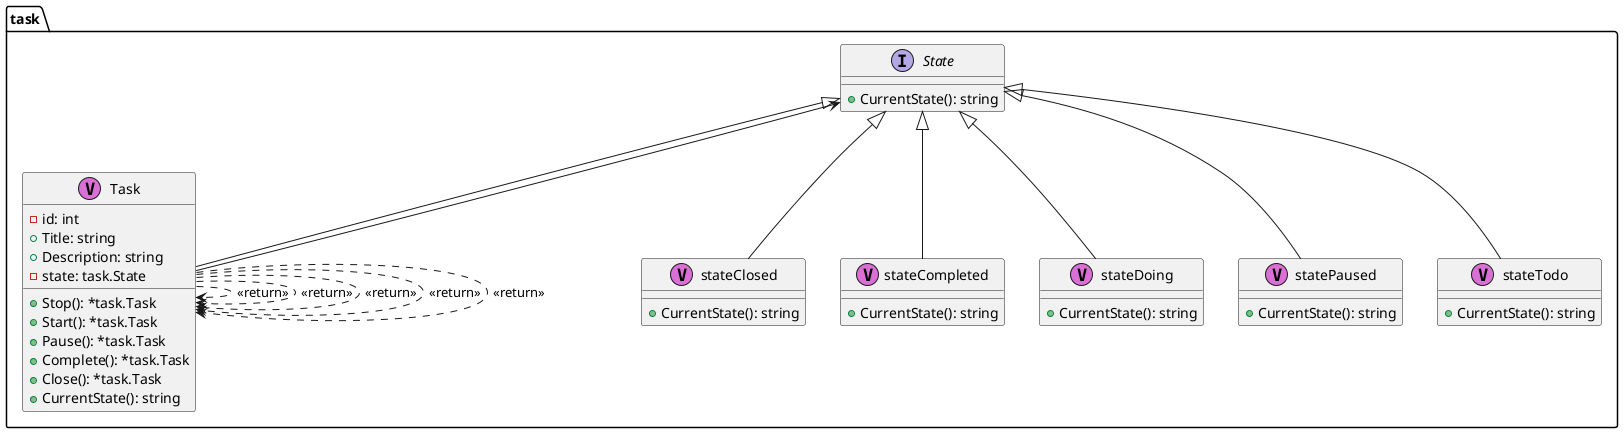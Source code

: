 @startuml
package "task" {
	interface "State" as task.State {
		+CurrentState(): string
	}
}



package "task" {
	class "Task" as task.Task <<V,Orchid>> {
		-id: int
		+Title: string
		+Description: string
		-state: task.State
		+Stop(): *task.Task
		+Start(): *task.Task
		+Pause(): *task.Task
		+Complete(): *task.Task
		+Close(): *task.Task
		+CurrentState(): string
	}
}

	task.Task --> task.State

	task.Task ..> task.Task : <<return>> 
	task.Task ..> task.Task : <<return>> 
	task.Task ..> task.Task : <<return>> 
	task.Task ..> task.Task : <<return>> 
	task.Task ..> task.Task : <<return>> 

package "task" {
	class "stateClosed" as task.stateClosed <<V,Orchid>> {
		+CurrentState(): string
	}
}



package "task" {
	class "stateCompleted" as task.stateCompleted <<V,Orchid>> {
		+CurrentState(): string
	}
}



package "task" {
	class "stateDoing" as task.stateDoing <<V,Orchid>> {
		+CurrentState(): string
	}
}



package "task" {
	class "statePaused" as task.statePaused <<V,Orchid>> {
		+CurrentState(): string
	}
}



package "task" {
	class "stateTodo" as task.stateTodo <<V,Orchid>> {
		+CurrentState(): string
	}
}



	task.Task -up-|> task.State
	task.stateClosed -up-|> task.State
	task.stateCompleted -up-|> task.State
	task.stateDoing -up-|> task.State
	task.statePaused -up-|> task.State
	task.stateTodo -up-|> task.State
@enduml
